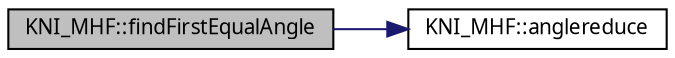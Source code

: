 digraph G
{
  edge [fontname="FreeSans.ttf",fontsize=10,labelfontname="FreeSans.ttf",labelfontsize=10];
  node [fontname="FreeSans.ttf",fontsize=10,shape=record];
  rankdir=LR;
  Node1 [label="KNI_MHF::findFirstEqualAngle",height=0.2,width=0.4,color="black", fillcolor="grey75", style="filled" fontcolor="black"];
  Node1 -> Node2 [color="midnightblue",fontsize=10,style="solid",fontname="FreeSans.ttf"];
  Node2 [label="KNI_MHF::anglereduce",height=0.2,width=0.4,color="black", fillcolor="white", style="filled",URL="$namespaceKNI__MHF.html#202b976b4e5b854db64e26fd89f627aa"];
}
